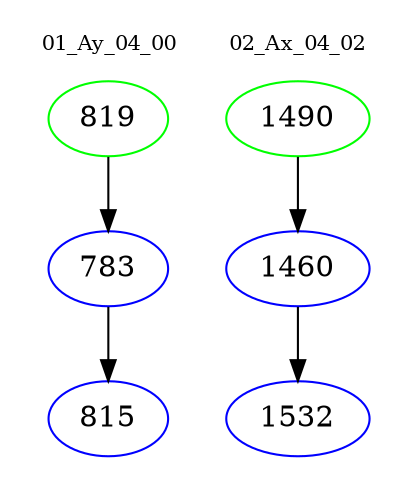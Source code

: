 digraph{
subgraph cluster_0 {
color = white
label = "01_Ay_04_00";
fontsize=10;
T0_819 [label="819", color="green"]
T0_819 -> T0_783 [color="black"]
T0_783 [label="783", color="blue"]
T0_783 -> T0_815 [color="black"]
T0_815 [label="815", color="blue"]
}
subgraph cluster_1 {
color = white
label = "02_Ax_04_02";
fontsize=10;
T1_1490 [label="1490", color="green"]
T1_1490 -> T1_1460 [color="black"]
T1_1460 [label="1460", color="blue"]
T1_1460 -> T1_1532 [color="black"]
T1_1532 [label="1532", color="blue"]
}
}

